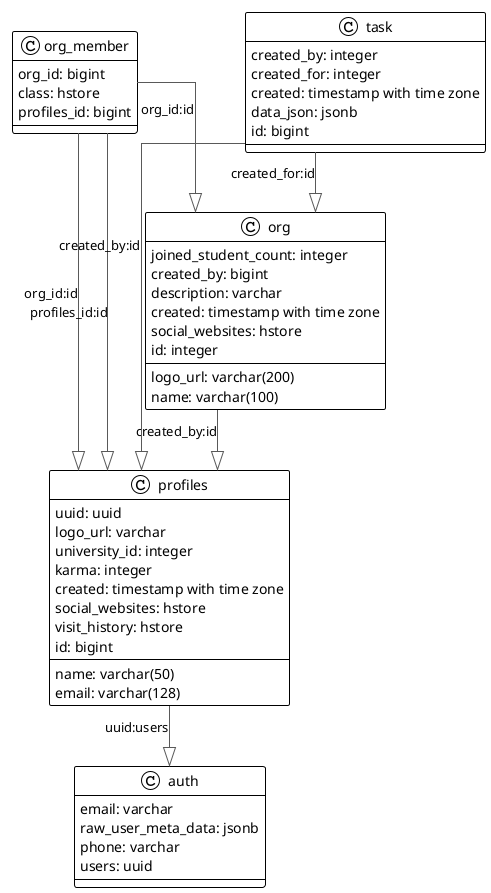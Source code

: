 @startuml

!theme plain
top to bottom direction
skinparam linetype ortho

class auth {
   email: varchar
   raw_user_meta_data: jsonb
   phone: varchar
   users: uuid
}
class org {
   joined_student_count: integer
   logo_url: varchar(200)
   created_by: bigint
   name: varchar(100)
   description: varchar
   created: timestamp with time zone
   social_websites: hstore
   id: integer
}
class org_member {
   org_id: bigint
   class: hstore
   profiles_id: bigint
}
class profiles {
   name: varchar(50)
   uuid: uuid
   logo_url: varchar
   email: varchar(128)
   university_id: integer
   karma: integer
   created: timestamp with time zone
   social_websites: hstore
   visit_history: hstore
   id: bigint
}
class task {
   created_by: integer
   created_for: integer
   created: timestamp with time zone
   data_json: jsonb
   id: bigint
}

org         -[#595959,plain]-^  profiles   : "created_by:id"
org_member  -[#595959,plain]-^  org        : "org_id:id"
org_member  -[#595959,plain]-^  profiles   : "org_id:id"
org_member  -[#595959,plain]-^  profiles   : "profiles_id:id"
profiles    -[#595959,plain]-^  auth       : "uuid:users"
task        -[#595959,plain]-^  org        : "created_for:id"
task        -[#595959,plain]-^  profiles   : "created_by:id"
@enduml
